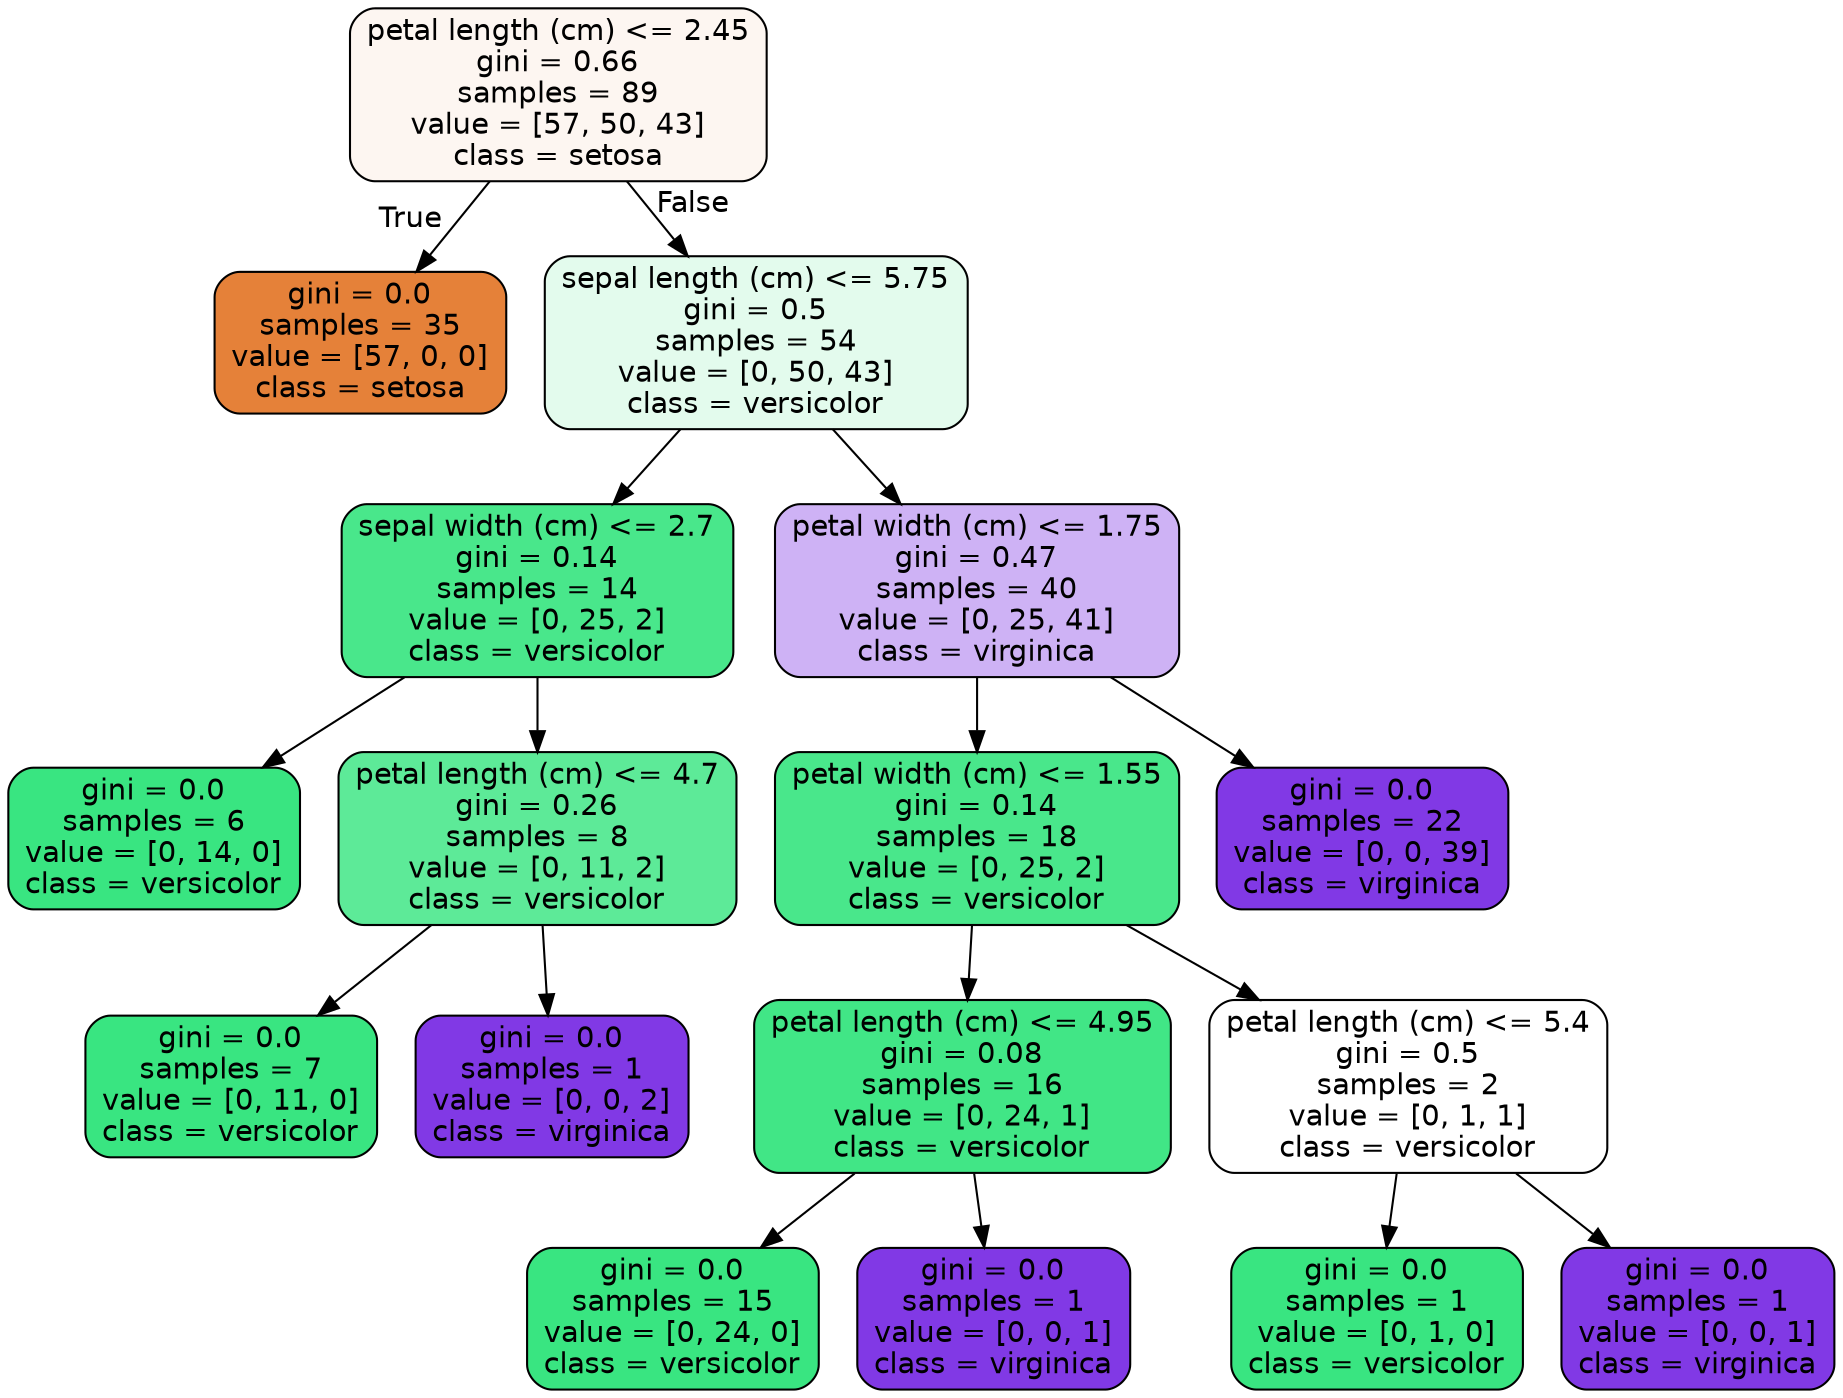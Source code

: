 digraph Tree {
node [shape=box, style="filled, rounded", color="black", fontname="helvetica"] ;
edge [fontname="helvetica"] ;
0 [label="petal length (cm) <= 2.45\ngini = 0.66\nsamples = 89\nvalue = [57, 50, 43]\nclass = setosa", fillcolor="#fdf6f1"] ;
1 [label="gini = 0.0\nsamples = 35\nvalue = [57, 0, 0]\nclass = setosa", fillcolor="#e58139"] ;
0 -> 1 [labeldistance=2.5, labelangle=45, headlabel="True"] ;
2 [label="sepal length (cm) <= 5.75\ngini = 0.5\nsamples = 54\nvalue = [0, 50, 43]\nclass = versicolor", fillcolor="#e3fbed"] ;
0 -> 2 [labeldistance=2.5, labelangle=-45, headlabel="False"] ;
3 [label="sepal width (cm) <= 2.7\ngini = 0.14\nsamples = 14\nvalue = [0, 25, 2]\nclass = versicolor", fillcolor="#49e78b"] ;
2 -> 3 ;
4 [label="gini = 0.0\nsamples = 6\nvalue = [0, 14, 0]\nclass = versicolor", fillcolor="#39e581"] ;
3 -> 4 ;
5 [label="petal length (cm) <= 4.7\ngini = 0.26\nsamples = 8\nvalue = [0, 11, 2]\nclass = versicolor", fillcolor="#5dea98"] ;
3 -> 5 ;
6 [label="gini = 0.0\nsamples = 7\nvalue = [0, 11, 0]\nclass = versicolor", fillcolor="#39e581"] ;
5 -> 6 ;
7 [label="gini = 0.0\nsamples = 1\nvalue = [0, 0, 2]\nclass = virginica", fillcolor="#8139e5"] ;
5 -> 7 ;
8 [label="petal width (cm) <= 1.75\ngini = 0.47\nsamples = 40\nvalue = [0, 25, 41]\nclass = virginica", fillcolor="#ceb2f5"] ;
2 -> 8 ;
9 [label="petal width (cm) <= 1.55\ngini = 0.14\nsamples = 18\nvalue = [0, 25, 2]\nclass = versicolor", fillcolor="#49e78b"] ;
8 -> 9 ;
10 [label="petal length (cm) <= 4.95\ngini = 0.08\nsamples = 16\nvalue = [0, 24, 1]\nclass = versicolor", fillcolor="#41e686"] ;
9 -> 10 ;
11 [label="gini = 0.0\nsamples = 15\nvalue = [0, 24, 0]\nclass = versicolor", fillcolor="#39e581"] ;
10 -> 11 ;
12 [label="gini = 0.0\nsamples = 1\nvalue = [0, 0, 1]\nclass = virginica", fillcolor="#8139e5"] ;
10 -> 12 ;
13 [label="petal length (cm) <= 5.4\ngini = 0.5\nsamples = 2\nvalue = [0, 1, 1]\nclass = versicolor", fillcolor="#ffffff"] ;
9 -> 13 ;
14 [label="gini = 0.0\nsamples = 1\nvalue = [0, 1, 0]\nclass = versicolor", fillcolor="#39e581"] ;
13 -> 14 ;
15 [label="gini = 0.0\nsamples = 1\nvalue = [0, 0, 1]\nclass = virginica", fillcolor="#8139e5"] ;
13 -> 15 ;
16 [label="gini = 0.0\nsamples = 22\nvalue = [0, 0, 39]\nclass = virginica", fillcolor="#8139e5"] ;
8 -> 16 ;
}